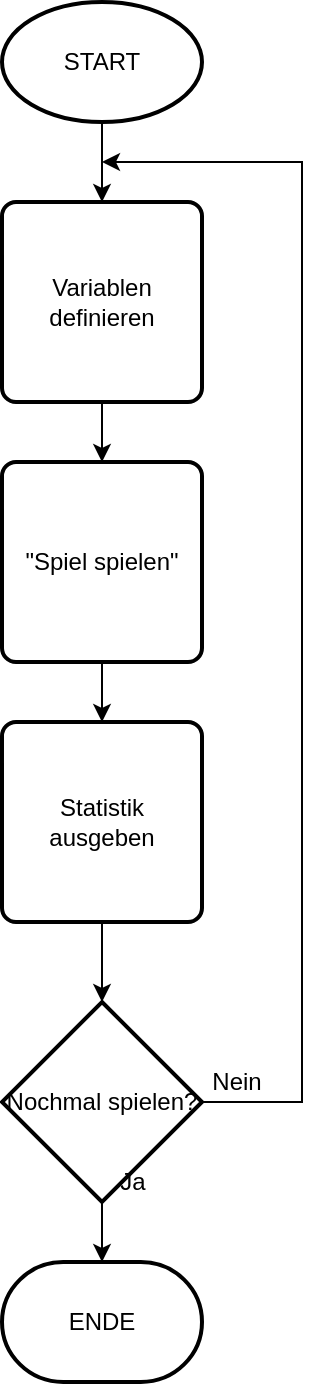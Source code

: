 <mxfile version="18.0.8" type="device"><diagram id="C5RBs43oDa-KdzZeNtuy" name="Page-1"><mxGraphModel dx="870" dy="576" grid="1" gridSize="10" guides="1" tooltips="1" connect="1" arrows="1" fold="1" page="1" pageScale="1" pageWidth="827" pageHeight="1169" math="0" shadow="0"><root><mxCell id="WIyWlLk6GJQsqaUBKTNV-0"/><mxCell id="WIyWlLk6GJQsqaUBKTNV-1" parent="WIyWlLk6GJQsqaUBKTNV-0"/><mxCell id="XsyUK16hT1rSBjsfS4TZ-0" value="ENDE" style="strokeWidth=2;html=1;shape=mxgraph.flowchart.terminator;whiteSpace=wrap;" vertex="1" parent="WIyWlLk6GJQsqaUBKTNV-1"><mxGeometry x="270" y="680" width="100" height="60" as="geometry"/></mxCell><mxCell id="XsyUK16hT1rSBjsfS4TZ-11" value="" style="edgeStyle=orthogonalEdgeStyle;rounded=0;orthogonalLoop=1;jettySize=auto;html=1;" edge="1" parent="WIyWlLk6GJQsqaUBKTNV-1" source="XsyUK16hT1rSBjsfS4TZ-1" target="XsyUK16hT1rSBjsfS4TZ-2"><mxGeometry relative="1" as="geometry"/></mxCell><mxCell id="XsyUK16hT1rSBjsfS4TZ-1" value="START" style="strokeWidth=2;html=1;shape=mxgraph.flowchart.start_1;whiteSpace=wrap;" vertex="1" parent="WIyWlLk6GJQsqaUBKTNV-1"><mxGeometry x="270" y="50" width="100" height="60" as="geometry"/></mxCell><mxCell id="XsyUK16hT1rSBjsfS4TZ-12" value="" style="edgeStyle=orthogonalEdgeStyle;rounded=0;orthogonalLoop=1;jettySize=auto;html=1;" edge="1" parent="WIyWlLk6GJQsqaUBKTNV-1" source="XsyUK16hT1rSBjsfS4TZ-2" target="XsyUK16hT1rSBjsfS4TZ-6"><mxGeometry relative="1" as="geometry"/></mxCell><mxCell id="XsyUK16hT1rSBjsfS4TZ-2" value="Variablen definieren" style="rounded=1;whiteSpace=wrap;html=1;absoluteArcSize=1;arcSize=14;strokeWidth=2;" vertex="1" parent="WIyWlLk6GJQsqaUBKTNV-1"><mxGeometry x="270" y="150" width="100" height="100" as="geometry"/></mxCell><mxCell id="XsyUK16hT1rSBjsfS4TZ-8" value="" style="edgeStyle=orthogonalEdgeStyle;rounded=0;orthogonalLoop=1;jettySize=auto;html=1;" edge="1" parent="WIyWlLk6GJQsqaUBKTNV-1" source="XsyUK16hT1rSBjsfS4TZ-4" target="XsyUK16hT1rSBjsfS4TZ-0"><mxGeometry relative="1" as="geometry"/></mxCell><mxCell id="XsyUK16hT1rSBjsfS4TZ-13" style="edgeStyle=orthogonalEdgeStyle;rounded=0;orthogonalLoop=1;jettySize=auto;html=1;" edge="1" parent="WIyWlLk6GJQsqaUBKTNV-1" source="XsyUK16hT1rSBjsfS4TZ-4"><mxGeometry relative="1" as="geometry"><mxPoint x="320" y="130" as="targetPoint"/><Array as="points"><mxPoint x="420" y="600"/><mxPoint x="420" y="130"/></Array></mxGeometry></mxCell><mxCell id="XsyUK16hT1rSBjsfS4TZ-4" value="Nochmal spielen?" style="strokeWidth=2;html=1;shape=mxgraph.flowchart.decision;whiteSpace=wrap;" vertex="1" parent="WIyWlLk6GJQsqaUBKTNV-1"><mxGeometry x="270" y="550" width="100" height="100" as="geometry"/></mxCell><mxCell id="XsyUK16hT1rSBjsfS4TZ-16" style="edgeStyle=orthogonalEdgeStyle;rounded=0;orthogonalLoop=1;jettySize=auto;html=1;entryX=0.5;entryY=0;entryDx=0;entryDy=0;" edge="1" parent="WIyWlLk6GJQsqaUBKTNV-1" source="XsyUK16hT1rSBjsfS4TZ-6" target="XsyUK16hT1rSBjsfS4TZ-15"><mxGeometry relative="1" as="geometry"/></mxCell><mxCell id="XsyUK16hT1rSBjsfS4TZ-6" value="&quot;Spiel spielen&quot;" style="rounded=1;whiteSpace=wrap;html=1;absoluteArcSize=1;arcSize=14;strokeWidth=2;" vertex="1" parent="WIyWlLk6GJQsqaUBKTNV-1"><mxGeometry x="270" y="280" width="100" height="100" as="geometry"/></mxCell><mxCell id="XsyUK16hT1rSBjsfS4TZ-9" value="Ja" style="text;html=1;align=center;verticalAlign=middle;resizable=0;points=[];autosize=1;strokeColor=none;fillColor=none;" vertex="1" parent="WIyWlLk6GJQsqaUBKTNV-1"><mxGeometry x="320" y="630" width="30" height="20" as="geometry"/></mxCell><mxCell id="XsyUK16hT1rSBjsfS4TZ-14" value="Nein" style="text;html=1;align=center;verticalAlign=middle;resizable=0;points=[];autosize=1;strokeColor=none;fillColor=none;" vertex="1" parent="WIyWlLk6GJQsqaUBKTNV-1"><mxGeometry x="367" y="580" width="40" height="20" as="geometry"/></mxCell><mxCell id="XsyUK16hT1rSBjsfS4TZ-18" value="" style="edgeStyle=orthogonalEdgeStyle;rounded=0;orthogonalLoop=1;jettySize=auto;html=1;" edge="1" parent="WIyWlLk6GJQsqaUBKTNV-1" source="XsyUK16hT1rSBjsfS4TZ-15" target="XsyUK16hT1rSBjsfS4TZ-4"><mxGeometry relative="1" as="geometry"/></mxCell><mxCell id="XsyUK16hT1rSBjsfS4TZ-15" value="Statistik ausgeben" style="rounded=1;whiteSpace=wrap;html=1;absoluteArcSize=1;arcSize=14;strokeWidth=2;" vertex="1" parent="WIyWlLk6GJQsqaUBKTNV-1"><mxGeometry x="270" y="410" width="100" height="100" as="geometry"/></mxCell></root></mxGraphModel></diagram></mxfile>